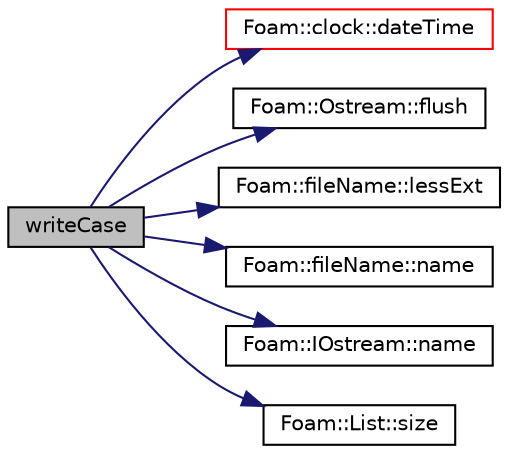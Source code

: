 digraph "writeCase"
{
  bgcolor="transparent";
  edge [fontname="Helvetica",fontsize="10",labelfontname="Helvetica",labelfontsize="10"];
  node [fontname="Helvetica",fontsize="10",shape=record];
  rankdir="LR";
  Node184 [label="writeCase",height=0.2,width=0.4,color="black", fillcolor="grey75", style="filled", fontcolor="black"];
  Node184 -> Node185 [color="midnightblue",fontsize="10",style="solid",fontname="Helvetica"];
  Node185 [label="Foam::clock::dateTime",height=0.2,width=0.4,color="red",URL="$a27777.html#a634bbc3b8e07db90bfa7b628bc3b46b0",tooltip="Return the current wall-clock date/time as a string. "];
  Node184 -> Node189 [color="midnightblue",fontsize="10",style="solid",fontname="Helvetica"];
  Node189 [label="Foam::Ostream::flush",height=0.2,width=0.4,color="black",URL="$a27345.html#a50ab71f4bc571f6e246b20db4b3dd131",tooltip="Flush stream. "];
  Node184 -> Node190 [color="midnightblue",fontsize="10",style="solid",fontname="Helvetica"];
  Node190 [label="Foam::fileName::lessExt",height=0.2,width=0.4,color="black",URL="$a29541.html#a6807d1f6ee241b17aec7652ecce48f6e",tooltip="Return file name without extension (part before last .) "];
  Node184 -> Node191 [color="midnightblue",fontsize="10",style="solid",fontname="Helvetica"];
  Node191 [label="Foam::fileName::name",height=0.2,width=0.4,color="black",URL="$a29541.html#a433b30fb3a93b9b4d07204699a319ca5",tooltip="Return file name (part beyond last /) "];
  Node184 -> Node192 [color="midnightblue",fontsize="10",style="solid",fontname="Helvetica"];
  Node192 [label="Foam::IOstream::name",height=0.2,width=0.4,color="black",URL="$a27333.html#a41b2d01e5fd6e1bc71a895d8b8a86308",tooltip="Return the name of the stream. "];
  Node184 -> Node193 [color="midnightblue",fontsize="10",style="solid",fontname="Helvetica"];
  Node193 [label="Foam::List::size",height=0.2,width=0.4,color="black",URL="$a26833.html#a8a5f6fa29bd4b500caf186f60245b384",tooltip="Override size to be inconsistent with allocated storage. "];
}

